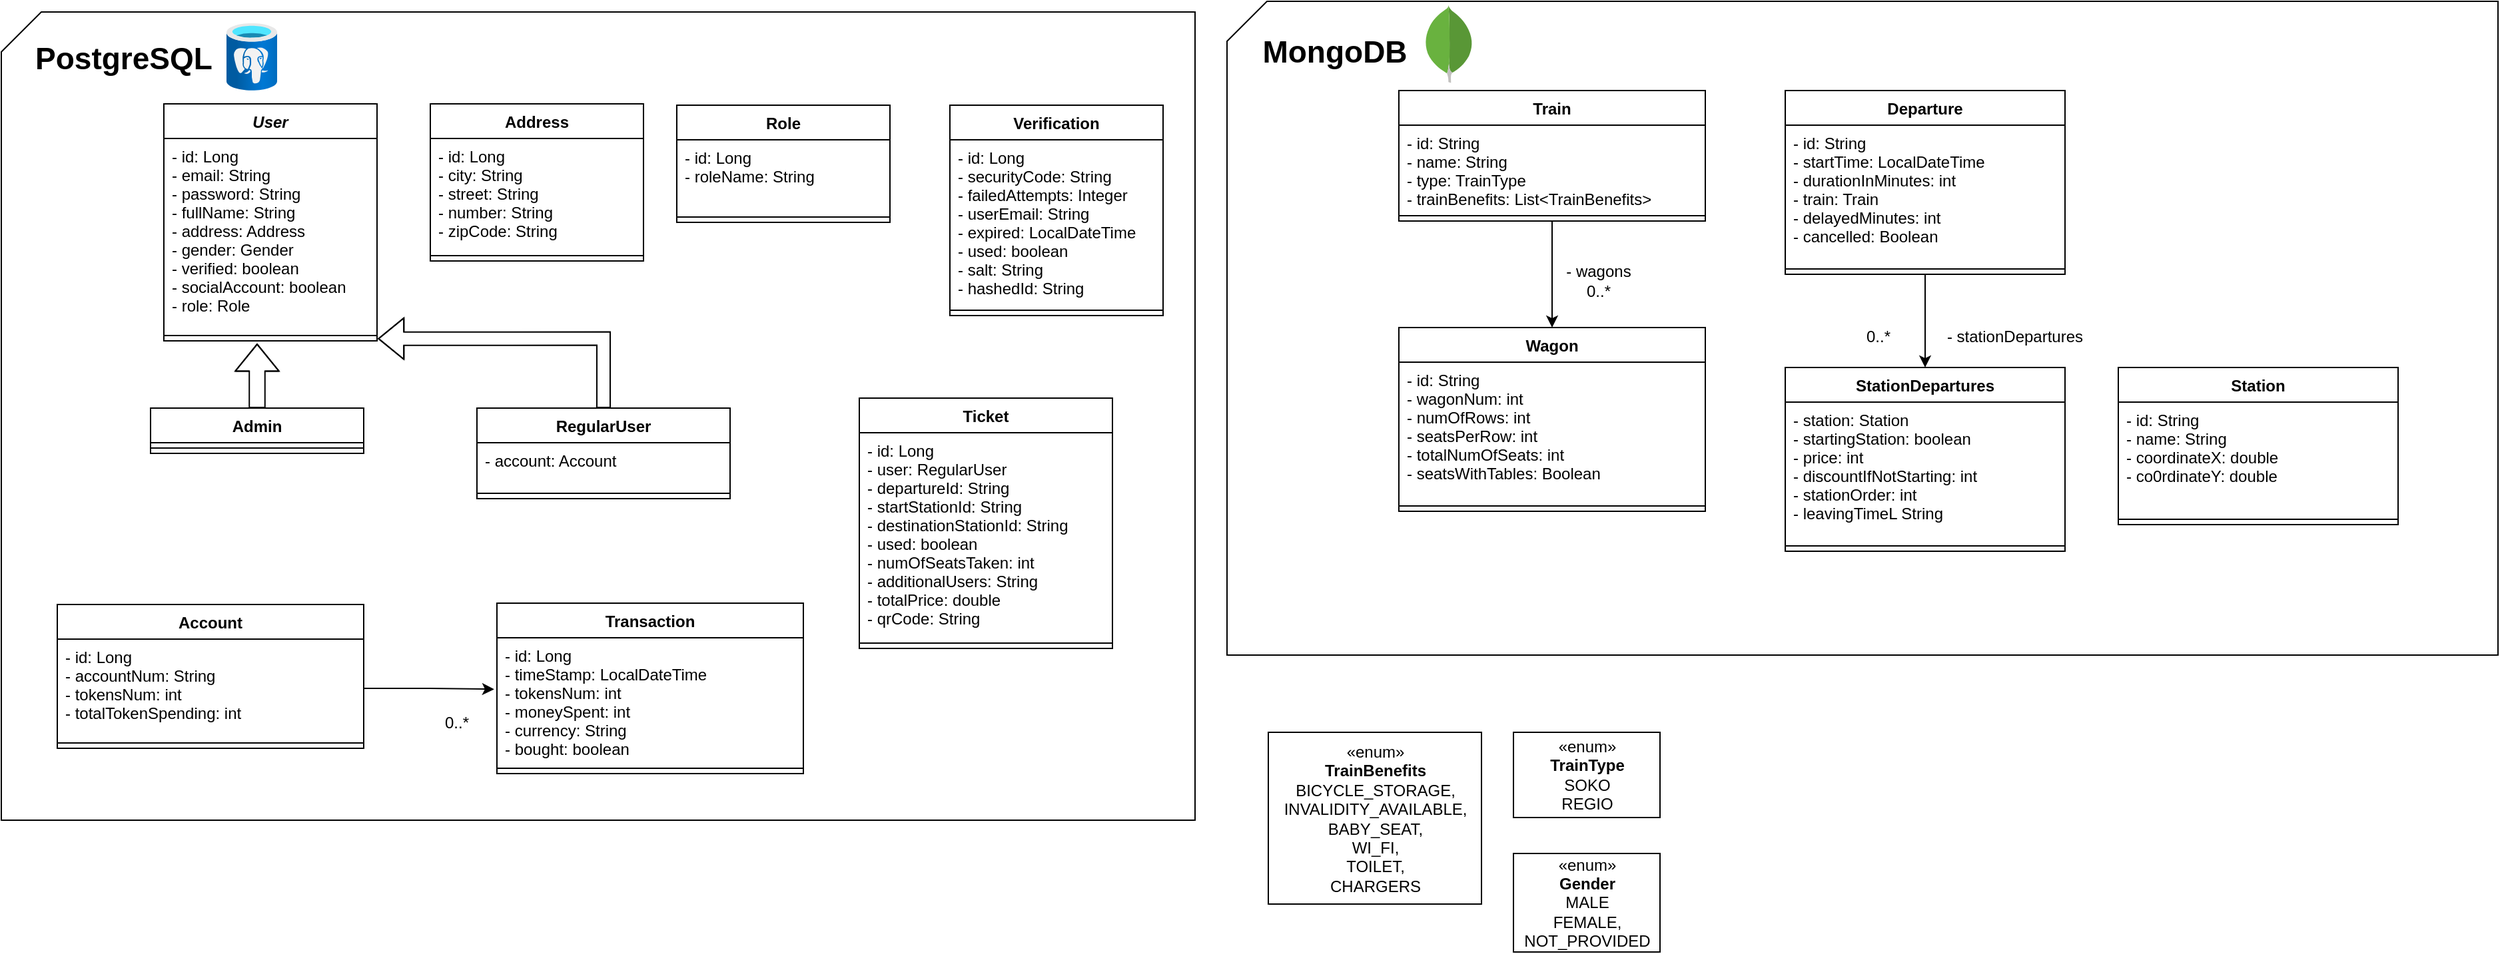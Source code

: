 <mxfile version="22.0.3" type="device">
  <diagram id="QyiR3dw7XH7lVBfc2ZSO" name="Page-1">
    <mxGraphModel dx="726" dy="491" grid="0" gridSize="10" guides="1" tooltips="1" connect="1" arrows="1" fold="1" page="1" pageScale="1" pageWidth="850" pageHeight="1100" math="0" shadow="0">
      <root>
        <mxCell id="0" />
        <mxCell id="1" parent="0" />
        <mxCell id="GHvzS7-rAwxbhNusEGIo-12" value="" style="shape=card;whiteSpace=wrap;html=1;" parent="1" vertex="1">
          <mxGeometry x="68" y="21" width="896" height="607" as="geometry" />
        </mxCell>
        <mxCell id="GHvzS7-rAwxbhNusEGIo-8" value="" style="shape=card;whiteSpace=wrap;html=1;" parent="1" vertex="1">
          <mxGeometry x="988" y="13" width="954" height="491" as="geometry" />
        </mxCell>
        <mxCell id="7FVc3WeMKuYTPJVrsuWi-1" value="User" style="swimlane;fontStyle=3;align=center;verticalAlign=top;childLayout=stackLayout;horizontal=1;startSize=26;horizontalStack=0;resizeParent=1;resizeParentMax=0;resizeLast=0;collapsible=1;marginBottom=0;movable=0;resizable=0;rotatable=0;deletable=0;editable=0;connectable=0;" parent="1" vertex="1">
          <mxGeometry x="190" y="90" width="160" height="178" as="geometry" />
        </mxCell>
        <mxCell id="7FVc3WeMKuYTPJVrsuWi-2" value="- id: Long&#xa;- email: String&#xa;- password: String&#xa;- fullName: String&#xa;- address: Address&#xa;- gender: Gender&#xa;- verified: boolean&#xa;- socialAccount: boolean&#xa;- role: Role" style="text;strokeColor=none;fillColor=none;align=left;verticalAlign=top;spacingLeft=4;spacingRight=4;overflow=hidden;rotatable=0;points=[[0,0.5],[1,0.5]];portConstraint=eastwest;" parent="7FVc3WeMKuYTPJVrsuWi-1" vertex="1">
          <mxGeometry y="26" width="160" height="144" as="geometry" />
        </mxCell>
        <mxCell id="7FVc3WeMKuYTPJVrsuWi-3" value="" style="line;strokeWidth=1;fillColor=none;align=left;verticalAlign=middle;spacingTop=-1;spacingLeft=3;spacingRight=3;rotatable=0;labelPosition=right;points=[];portConstraint=eastwest;strokeColor=inherit;" parent="7FVc3WeMKuYTPJVrsuWi-1" vertex="1">
          <mxGeometry y="170" width="160" height="8" as="geometry" />
        </mxCell>
        <mxCell id="7FVc3WeMKuYTPJVrsuWi-6" value="Address" style="swimlane;fontStyle=1;align=center;verticalAlign=top;childLayout=stackLayout;horizontal=1;startSize=26;horizontalStack=0;resizeParent=1;resizeParentMax=0;resizeLast=0;collapsible=1;marginBottom=0;movable=0;resizable=0;rotatable=0;deletable=0;editable=0;connectable=0;" parent="1" vertex="1">
          <mxGeometry x="390" y="90" width="160" height="118" as="geometry" />
        </mxCell>
        <mxCell id="7FVc3WeMKuYTPJVrsuWi-7" value="- id: Long&#xa;- city: String&#xa;- street: String&#xa;- number: String&#xa;- zipCode: String" style="text;strokeColor=none;fillColor=none;align=left;verticalAlign=top;spacingLeft=4;spacingRight=4;overflow=hidden;rotatable=0;points=[[0,0.5],[1,0.5]];portConstraint=eastwest;" parent="7FVc3WeMKuYTPJVrsuWi-6" vertex="1">
          <mxGeometry y="26" width="160" height="84" as="geometry" />
        </mxCell>
        <mxCell id="7FVc3WeMKuYTPJVrsuWi-8" value="" style="line;strokeWidth=1;fillColor=none;align=left;verticalAlign=middle;spacingTop=-1;spacingLeft=3;spacingRight=3;rotatable=0;labelPosition=right;points=[];portConstraint=eastwest;strokeColor=inherit;" parent="7FVc3WeMKuYTPJVrsuWi-6" vertex="1">
          <mxGeometry y="110" width="160" height="8" as="geometry" />
        </mxCell>
        <mxCell id="7FVc3WeMKuYTPJVrsuWi-19" style="edgeStyle=orthogonalEdgeStyle;shape=flexArrow;rounded=0;orthogonalLoop=1;jettySize=auto;html=1;exitX=0.5;exitY=0;exitDx=0;exitDy=0;entryX=1.004;entryY=1.044;entryDx=0;entryDy=0;entryPerimeter=0;" parent="1" source="7FVc3WeMKuYTPJVrsuWi-12" target="7FVc3WeMKuYTPJVrsuWi-2" edge="1">
          <mxGeometry relative="1" as="geometry" />
        </mxCell>
        <mxCell id="7FVc3WeMKuYTPJVrsuWi-12" value="RegularUser" style="swimlane;fontStyle=1;align=center;verticalAlign=top;childLayout=stackLayout;horizontal=1;startSize=26;horizontalStack=0;resizeParent=1;resizeParentMax=0;resizeLast=0;collapsible=1;marginBottom=0;movable=1;resizable=1;rotatable=1;deletable=1;editable=1;connectable=1;" parent="1" vertex="1">
          <mxGeometry x="425" y="318.5" width="190" height="68" as="geometry" />
        </mxCell>
        <mxCell id="7FVc3WeMKuYTPJVrsuWi-13" value="- account: Account&#xa;" style="text;strokeColor=none;fillColor=none;align=left;verticalAlign=top;spacingLeft=4;spacingRight=4;overflow=hidden;rotatable=0;points=[[0,0.5],[1,0.5]];portConstraint=eastwest;" parent="7FVc3WeMKuYTPJVrsuWi-12" vertex="1">
          <mxGeometry y="26" width="190" height="34" as="geometry" />
        </mxCell>
        <mxCell id="7FVc3WeMKuYTPJVrsuWi-14" value="" style="line;strokeWidth=1;fillColor=none;align=left;verticalAlign=middle;spacingTop=-1;spacingLeft=3;spacingRight=3;rotatable=0;labelPosition=right;points=[];portConstraint=eastwest;strokeColor=inherit;" parent="7FVc3WeMKuYTPJVrsuWi-12" vertex="1">
          <mxGeometry y="60" width="190" height="8" as="geometry" />
        </mxCell>
        <mxCell id="7FVc3WeMKuYTPJVrsuWi-18" style="edgeStyle=orthogonalEdgeStyle;rounded=0;orthogonalLoop=1;jettySize=auto;html=1;shape=flexArrow;width=11.765;endSize=6.4;" parent="1" source="7FVc3WeMKuYTPJVrsuWi-15" edge="1">
          <mxGeometry relative="1" as="geometry">
            <mxPoint x="260" y="270" as="targetPoint" />
          </mxGeometry>
        </mxCell>
        <mxCell id="7FVc3WeMKuYTPJVrsuWi-15" value="Admin" style="swimlane;fontStyle=1;align=center;verticalAlign=top;childLayout=stackLayout;horizontal=1;startSize=26;horizontalStack=0;resizeParent=1;resizeParentMax=0;resizeLast=0;collapsible=1;marginBottom=0;movable=1;resizable=1;rotatable=1;deletable=1;editable=1;connectable=1;" parent="1" vertex="1">
          <mxGeometry x="180" y="318.5" width="160" height="34" as="geometry" />
        </mxCell>
        <mxCell id="7FVc3WeMKuYTPJVrsuWi-17" value="" style="line;strokeWidth=1;fillColor=none;align=left;verticalAlign=middle;spacingTop=-1;spacingLeft=3;spacingRight=3;rotatable=0;labelPosition=right;points=[];portConstraint=eastwest;strokeColor=inherit;" parent="7FVc3WeMKuYTPJVrsuWi-15" vertex="1">
          <mxGeometry y="26" width="160" height="8" as="geometry" />
        </mxCell>
        <mxCell id="7FVc3WeMKuYTPJVrsuWi-29" value="Account" style="swimlane;fontStyle=1;align=center;verticalAlign=top;childLayout=stackLayout;horizontal=1;startSize=26;horizontalStack=0;resizeParent=1;resizeParentMax=0;resizeLast=0;collapsible=1;marginBottom=0;movable=1;resizable=1;rotatable=1;deletable=1;editable=1;connectable=1;" parent="1" vertex="1">
          <mxGeometry x="110" y="466" width="230" height="108" as="geometry" />
        </mxCell>
        <mxCell id="7FVc3WeMKuYTPJVrsuWi-30" value="- id: Long&#xa;- accountNum: String&#xa;- tokensNum: int&#xa;- totalTokenSpending: int" style="text;strokeColor=none;fillColor=none;align=left;verticalAlign=top;spacingLeft=4;spacingRight=4;overflow=hidden;rotatable=0;points=[[0,0.5],[1,0.5]];portConstraint=eastwest;" parent="7FVc3WeMKuYTPJVrsuWi-29" vertex="1">
          <mxGeometry y="26" width="230" height="74" as="geometry" />
        </mxCell>
        <mxCell id="7FVc3WeMKuYTPJVrsuWi-31" value="" style="line;strokeWidth=1;fillColor=none;align=left;verticalAlign=middle;spacingTop=-1;spacingLeft=3;spacingRight=3;rotatable=0;labelPosition=right;points=[];portConstraint=eastwest;strokeColor=inherit;" parent="7FVc3WeMKuYTPJVrsuWi-29" vertex="1">
          <mxGeometry y="100" width="230" height="8" as="geometry" />
        </mxCell>
        <mxCell id="7FVc3WeMKuYTPJVrsuWi-35" value="Transaction" style="swimlane;fontStyle=1;align=center;verticalAlign=top;childLayout=stackLayout;horizontal=1;startSize=26;horizontalStack=0;resizeParent=1;resizeParentMax=0;resizeLast=0;collapsible=1;marginBottom=0;movable=1;resizable=1;rotatable=1;deletable=1;editable=1;connectable=1;" parent="1" vertex="1">
          <mxGeometry x="440" y="465" width="230" height="128" as="geometry" />
        </mxCell>
        <mxCell id="7FVc3WeMKuYTPJVrsuWi-36" value="- id: Long&#xa;- timeStamp: LocalDateTime&#xa;- tokensNum: int&#xa;- moneySpent: int&#xa;- currency: String&#xa;- bought: boolean" style="text;strokeColor=none;fillColor=none;align=left;verticalAlign=top;spacingLeft=4;spacingRight=4;overflow=hidden;rotatable=0;points=[[0,0.5],[1,0.5]];portConstraint=eastwest;" parent="7FVc3WeMKuYTPJVrsuWi-35" vertex="1">
          <mxGeometry y="26" width="230" height="94" as="geometry" />
        </mxCell>
        <mxCell id="7FVc3WeMKuYTPJVrsuWi-37" value="" style="line;strokeWidth=1;fillColor=none;align=left;verticalAlign=middle;spacingTop=-1;spacingLeft=3;spacingRight=3;rotatable=0;labelPosition=right;points=[];portConstraint=eastwest;strokeColor=inherit;" parent="7FVc3WeMKuYTPJVrsuWi-35" vertex="1">
          <mxGeometry y="120" width="230" height="8" as="geometry" />
        </mxCell>
        <mxCell id="7FVc3WeMKuYTPJVrsuWi-39" value="0..*" style="text;html=1;strokeColor=none;fillColor=none;align=center;verticalAlign=middle;whiteSpace=wrap;rounded=0;" parent="1" vertex="1">
          <mxGeometry x="380" y="540" width="60" height="30" as="geometry" />
        </mxCell>
        <mxCell id="7FVc3WeMKuYTPJVrsuWi-52" style="edgeStyle=orthogonalEdgeStyle;rounded=0;orthogonalLoop=1;jettySize=auto;html=1;" parent="1" source="7FVc3WeMKuYTPJVrsuWi-43" target="7FVc3WeMKuYTPJVrsuWi-46" edge="1">
          <mxGeometry relative="1" as="geometry" />
        </mxCell>
        <mxCell id="7FVc3WeMKuYTPJVrsuWi-43" value="Train" style="swimlane;fontStyle=1;align=center;verticalAlign=top;childLayout=stackLayout;horizontal=1;startSize=26;horizontalStack=0;resizeParent=1;resizeParentMax=0;resizeLast=0;collapsible=1;marginBottom=0;movable=1;resizable=1;rotatable=1;deletable=1;editable=1;connectable=1;" parent="1" vertex="1">
          <mxGeometry x="1117" y="80" width="230" height="98" as="geometry" />
        </mxCell>
        <mxCell id="7FVc3WeMKuYTPJVrsuWi-44" value="- id: String&#xa;- name: String&#xa;- type: TrainType&#xa;- trainBenefits: List&lt;TrainBenefits&gt;" style="text;strokeColor=none;fillColor=none;align=left;verticalAlign=top;spacingLeft=4;spacingRight=4;overflow=hidden;rotatable=0;points=[[0,0.5],[1,0.5]];portConstraint=eastwest;" parent="7FVc3WeMKuYTPJVrsuWi-43" vertex="1">
          <mxGeometry y="26" width="230" height="64" as="geometry" />
        </mxCell>
        <mxCell id="7FVc3WeMKuYTPJVrsuWi-45" value="" style="line;strokeWidth=1;fillColor=none;align=left;verticalAlign=middle;spacingTop=-1;spacingLeft=3;spacingRight=3;rotatable=0;labelPosition=right;points=[];portConstraint=eastwest;strokeColor=inherit;" parent="7FVc3WeMKuYTPJVrsuWi-43" vertex="1">
          <mxGeometry y="90" width="230" height="8" as="geometry" />
        </mxCell>
        <mxCell id="7FVc3WeMKuYTPJVrsuWi-46" value="Wagon" style="swimlane;fontStyle=1;align=center;verticalAlign=top;childLayout=stackLayout;horizontal=1;startSize=26;horizontalStack=0;resizeParent=1;resizeParentMax=0;resizeLast=0;collapsible=1;marginBottom=0;movable=1;resizable=1;rotatable=1;deletable=1;editable=1;connectable=1;" parent="1" vertex="1">
          <mxGeometry x="1117" y="258" width="230" height="138" as="geometry" />
        </mxCell>
        <mxCell id="7FVc3WeMKuYTPJVrsuWi-47" value="- id: String&#xa;- wagonNum: int&#xa;- numOfRows: int&#xa;- seatsPerRow: int&#xa;- totalNumOfSeats: int&#xa;- seatsWithTables: Boolean" style="text;strokeColor=none;fillColor=none;align=left;verticalAlign=top;spacingLeft=4;spacingRight=4;overflow=hidden;rotatable=0;points=[[0,0.5],[1,0.5]];portConstraint=eastwest;" parent="7FVc3WeMKuYTPJVrsuWi-46" vertex="1">
          <mxGeometry y="26" width="230" height="104" as="geometry" />
        </mxCell>
        <mxCell id="7FVc3WeMKuYTPJVrsuWi-48" value="" style="line;strokeWidth=1;fillColor=none;align=left;verticalAlign=middle;spacingTop=-1;spacingLeft=3;spacingRight=3;rotatable=0;labelPosition=right;points=[];portConstraint=eastwest;strokeColor=inherit;" parent="7FVc3WeMKuYTPJVrsuWi-46" vertex="1">
          <mxGeometry y="130" width="230" height="8" as="geometry" />
        </mxCell>
        <mxCell id="7FVc3WeMKuYTPJVrsuWi-51" value="«enum»&lt;br&gt;&lt;b&gt;TrainType&lt;br&gt;&lt;/b&gt;SOKO&lt;br&gt;REGIO" style="html=1;" parent="1" vertex="1">
          <mxGeometry x="1203" y="562" width="110" height="64" as="geometry" />
        </mxCell>
        <mxCell id="7FVc3WeMKuYTPJVrsuWi-54" value="- wagons&lt;br&gt;0..*" style="text;html=1;strokeColor=none;fillColor=none;align=center;verticalAlign=middle;whiteSpace=wrap;rounded=0;" parent="1" vertex="1">
          <mxGeometry x="1237" y="208" width="60" height="30" as="geometry" />
        </mxCell>
        <mxCell id="7FVc3WeMKuYTPJVrsuWi-55" value="Station" style="swimlane;fontStyle=1;align=center;verticalAlign=top;childLayout=stackLayout;horizontal=1;startSize=26;horizontalStack=0;resizeParent=1;resizeParentMax=0;resizeLast=0;collapsible=1;marginBottom=0;movable=1;resizable=1;rotatable=1;deletable=1;editable=1;connectable=1;" parent="1" vertex="1">
          <mxGeometry x="1657" y="288" width="210" height="118" as="geometry" />
        </mxCell>
        <mxCell id="7FVc3WeMKuYTPJVrsuWi-56" value="- id: String&#xa;- name: String&#xa;- coordinateX: double&#xa;- co0rdinateY: double" style="text;strokeColor=none;fillColor=none;align=left;verticalAlign=top;spacingLeft=4;spacingRight=4;overflow=hidden;rotatable=0;points=[[0,0.5],[1,0.5]];portConstraint=eastwest;" parent="7FVc3WeMKuYTPJVrsuWi-55" vertex="1">
          <mxGeometry y="26" width="210" height="84" as="geometry" />
        </mxCell>
        <mxCell id="7FVc3WeMKuYTPJVrsuWi-57" value="" style="line;strokeWidth=1;fillColor=none;align=left;verticalAlign=middle;spacingTop=-1;spacingLeft=3;spacingRight=3;rotatable=0;labelPosition=right;points=[];portConstraint=eastwest;strokeColor=inherit;" parent="7FVc3WeMKuYTPJVrsuWi-55" vertex="1">
          <mxGeometry y="110" width="210" height="8" as="geometry" />
        </mxCell>
        <mxCell id="7FVc3WeMKuYTPJVrsuWi-58" value="Departure" style="swimlane;fontStyle=1;align=center;verticalAlign=top;childLayout=stackLayout;horizontal=1;startSize=26;horizontalStack=0;resizeParent=1;resizeParentMax=0;resizeLast=0;collapsible=1;marginBottom=0;movable=1;resizable=1;rotatable=1;deletable=1;editable=1;connectable=1;" parent="1" vertex="1">
          <mxGeometry x="1407" y="80" width="210" height="138" as="geometry" />
        </mxCell>
        <mxCell id="7FVc3WeMKuYTPJVrsuWi-59" value="- id: String&#xa;- startTime: LocalDateTime&#xa;- durationInMinutes: int&#xa;- train: Train&#xa;- delayedMinutes: int&#xa;- cancelled: Boolean" style="text;strokeColor=none;fillColor=none;align=left;verticalAlign=top;spacingLeft=4;spacingRight=4;overflow=hidden;rotatable=0;points=[[0,0.5],[1,0.5]];portConstraint=eastwest;" parent="7FVc3WeMKuYTPJVrsuWi-58" vertex="1">
          <mxGeometry y="26" width="210" height="104" as="geometry" />
        </mxCell>
        <mxCell id="7FVc3WeMKuYTPJVrsuWi-60" value="" style="line;strokeWidth=1;fillColor=none;align=left;verticalAlign=middle;spacingTop=-1;spacingLeft=3;spacingRight=3;rotatable=0;labelPosition=right;points=[];portConstraint=eastwest;strokeColor=inherit;" parent="7FVc3WeMKuYTPJVrsuWi-58" vertex="1">
          <mxGeometry y="130" width="210" height="8" as="geometry" />
        </mxCell>
        <mxCell id="7FVc3WeMKuYTPJVrsuWi-99" value="Ticket" style="swimlane;fontStyle=1;align=center;verticalAlign=top;childLayout=stackLayout;horizontal=1;startSize=26;horizontalStack=0;resizeParent=1;resizeParentMax=0;resizeLast=0;collapsible=1;marginBottom=0;movable=1;resizable=1;rotatable=1;deletable=1;editable=1;connectable=1;" parent="1" vertex="1">
          <mxGeometry x="712" y="311" width="190" height="188" as="geometry" />
        </mxCell>
        <mxCell id="7FVc3WeMKuYTPJVrsuWi-100" value="- id: Long&#xa;- user: RegularUser&#xa;- departureId: String&#xa;- startStationId: String&#xa;- destinationStationId: String&#xa;- used: boolean&#xa;- numOfSeatsTaken: int&#xa;- additionalUsers: String&#xa;- totalPrice: double&#xa;- qrCode: String" style="text;strokeColor=none;fillColor=none;align=left;verticalAlign=top;spacingLeft=4;spacingRight=4;overflow=hidden;rotatable=0;points=[[0,0.5],[1,0.5]];portConstraint=eastwest;" parent="7FVc3WeMKuYTPJVrsuWi-99" vertex="1">
          <mxGeometry y="26" width="190" height="154" as="geometry" />
        </mxCell>
        <mxCell id="7FVc3WeMKuYTPJVrsuWi-101" value="" style="line;strokeWidth=1;fillColor=none;align=left;verticalAlign=middle;spacingTop=-1;spacingLeft=3;spacingRight=3;rotatable=0;labelPosition=right;points=[];portConstraint=eastwest;strokeColor=inherit;" parent="7FVc3WeMKuYTPJVrsuWi-99" vertex="1">
          <mxGeometry y="180" width="190" height="8" as="geometry" />
        </mxCell>
        <mxCell id="7FVc3WeMKuYTPJVrsuWi-114" value="StationDepartures" style="swimlane;fontStyle=1;align=center;verticalAlign=top;childLayout=stackLayout;horizontal=1;startSize=26;horizontalStack=0;resizeParent=1;resizeParentMax=0;resizeLast=0;collapsible=1;marginBottom=0;movable=1;resizable=1;rotatable=1;deletable=1;editable=1;connectable=1;" parent="1" vertex="1">
          <mxGeometry x="1407" y="288" width="210" height="138" as="geometry" />
        </mxCell>
        <mxCell id="7FVc3WeMKuYTPJVrsuWi-115" value="- station: Station&#xa;- startingStation: boolean&#xa;- price: int&#xa;- discountIfNotStarting: int&#xa;- stationOrder: int&#xa;- leavingTimeL String" style="text;strokeColor=none;fillColor=none;align=left;verticalAlign=top;spacingLeft=4;spacingRight=4;overflow=hidden;rotatable=0;points=[[0,0.5],[1,0.5]];portConstraint=eastwest;" parent="7FVc3WeMKuYTPJVrsuWi-114" vertex="1">
          <mxGeometry y="26" width="210" height="104" as="geometry" />
        </mxCell>
        <mxCell id="7FVc3WeMKuYTPJVrsuWi-116" value="" style="line;strokeWidth=1;fillColor=none;align=left;verticalAlign=middle;spacingTop=-1;spacingLeft=3;spacingRight=3;rotatable=0;labelPosition=right;points=[];portConstraint=eastwest;strokeColor=inherit;" parent="7FVc3WeMKuYTPJVrsuWi-114" vertex="1">
          <mxGeometry y="130" width="210" height="8" as="geometry" />
        </mxCell>
        <mxCell id="7FVc3WeMKuYTPJVrsuWi-118" value="- stationDepartures" style="text;html=1;strokeColor=none;fillColor=none;align=center;verticalAlign=middle;whiteSpace=wrap;rounded=0;" parent="1" vertex="1">
          <mxGeometry x="1522" y="250" width="115" height="30" as="geometry" />
        </mxCell>
        <mxCell id="7FVc3WeMKuYTPJVrsuWi-119" value="0..*" style="text;html=1;strokeColor=none;fillColor=none;align=center;verticalAlign=middle;whiteSpace=wrap;rounded=0;" parent="1" vertex="1">
          <mxGeometry x="1447" y="250" width="60" height="30" as="geometry" />
        </mxCell>
        <mxCell id="zYRJWL4uUYDDXgaBuuwR-2" value="«enum»&lt;br&gt;&lt;b&gt;Gender&lt;br&gt;&lt;/b&gt;MALE&lt;br&gt;FEMALE,&lt;br&gt;NOT_PROVIDED" style="html=1;" parent="1" vertex="1">
          <mxGeometry x="1203" y="653" width="110" height="74" as="geometry" />
        </mxCell>
        <mxCell id="GHvzS7-rAwxbhNusEGIo-1" value="«enum»&lt;br&gt;&lt;b&gt;TrainBenefits&lt;br&gt;&lt;/b&gt;BICYCLE_STORAGE,&lt;br&gt;INVALIDITY_AVAILABLE,&lt;br&gt;BABY_SEAT,&lt;br&gt;WI_FI,&lt;br&gt;TOILET,&lt;br&gt;CHARGERS" style="html=1;" parent="1" vertex="1">
          <mxGeometry x="1019" y="562" width="160" height="129" as="geometry" />
        </mxCell>
        <mxCell id="GHvzS7-rAwxbhNusEGIo-2" value="Role" style="swimlane;fontStyle=1;align=center;verticalAlign=top;childLayout=stackLayout;horizontal=1;startSize=26;horizontalStack=0;resizeParent=1;resizeParentMax=0;resizeLast=0;collapsible=1;marginBottom=0;movable=1;resizable=1;rotatable=1;deletable=1;editable=1;connectable=1;locked=0;" parent="1" vertex="1">
          <mxGeometry x="575" y="91" width="160" height="88" as="geometry" />
        </mxCell>
        <mxCell id="GHvzS7-rAwxbhNusEGIo-3" value="- id: Long&#xa;- roleName: String" style="text;strokeColor=none;fillColor=none;align=left;verticalAlign=top;spacingLeft=4;spacingRight=4;overflow=hidden;rotatable=0;points=[[0,0.5],[1,0.5]];portConstraint=eastwest;" parent="GHvzS7-rAwxbhNusEGIo-2" vertex="1">
          <mxGeometry y="26" width="160" height="54" as="geometry" />
        </mxCell>
        <mxCell id="GHvzS7-rAwxbhNusEGIo-4" value="" style="line;strokeWidth=1;fillColor=none;align=left;verticalAlign=middle;spacingTop=-1;spacingLeft=3;spacingRight=3;rotatable=0;labelPosition=right;points=[];portConstraint=eastwest;strokeColor=inherit;" parent="GHvzS7-rAwxbhNusEGIo-2" vertex="1">
          <mxGeometry y="80" width="160" height="8" as="geometry" />
        </mxCell>
        <mxCell id="GHvzS7-rAwxbhNusEGIo-5" value="Verification" style="swimlane;fontStyle=1;align=center;verticalAlign=top;childLayout=stackLayout;horizontal=1;startSize=26;horizontalStack=0;resizeParent=1;resizeParentMax=0;resizeLast=0;collapsible=1;marginBottom=0;movable=1;resizable=1;rotatable=1;deletable=1;editable=1;connectable=1;locked=0;" parent="1" vertex="1">
          <mxGeometry x="780" y="91" width="160" height="158" as="geometry" />
        </mxCell>
        <mxCell id="GHvzS7-rAwxbhNusEGIo-6" value="- id: Long&#xa;- securityCode: String&#xa;- failedAttempts: Integer&#xa;- userEmail: String&#xa;- expired: LocalDateTime&#xa;- used: boolean&#xa;- salt: String&#xa;- hashedId: String" style="text;strokeColor=none;fillColor=none;align=left;verticalAlign=top;spacingLeft=4;spacingRight=4;overflow=hidden;rotatable=0;points=[[0,0.5],[1,0.5]];portConstraint=eastwest;" parent="GHvzS7-rAwxbhNusEGIo-5" vertex="1">
          <mxGeometry y="26" width="160" height="124" as="geometry" />
        </mxCell>
        <mxCell id="GHvzS7-rAwxbhNusEGIo-7" value="" style="line;strokeWidth=1;fillColor=none;align=left;verticalAlign=middle;spacingTop=-1;spacingLeft=3;spacingRight=3;rotatable=0;labelPosition=right;points=[];portConstraint=eastwest;strokeColor=inherit;" parent="GHvzS7-rAwxbhNusEGIo-5" vertex="1">
          <mxGeometry y="150" width="160" height="8" as="geometry" />
        </mxCell>
        <mxCell id="GHvzS7-rAwxbhNusEGIo-9" value="" style="edgeStyle=orthogonalEdgeStyle;rounded=0;orthogonalLoop=1;jettySize=auto;html=1;endArrow=classic;endFill=1;" parent="1" source="7FVc3WeMKuYTPJVrsuWi-58" target="7FVc3WeMKuYTPJVrsuWi-114" edge="1">
          <mxGeometry relative="1" as="geometry">
            <mxPoint x="1512" y="218" as="sourcePoint" />
            <mxPoint x="1512" y="288" as="targetPoint" />
          </mxGeometry>
        </mxCell>
        <mxCell id="GHvzS7-rAwxbhNusEGIo-10" value="&lt;font size=&quot;1&quot; style=&quot;&quot;&gt;&lt;b style=&quot;font-size: 23px;&quot;&gt;MongoDB&lt;/b&gt;&lt;/font&gt;" style="text;html=1;strokeColor=none;fillColor=none;align=center;verticalAlign=middle;whiteSpace=wrap;rounded=0;" parent="1" vertex="1">
          <mxGeometry x="1039" y="36" width="60" height="30" as="geometry" />
        </mxCell>
        <mxCell id="GHvzS7-rAwxbhNusEGIo-11" value="" style="dashed=0;outlineConnect=0;html=1;align=center;labelPosition=center;verticalLabelPosition=bottom;verticalAlign=top;shape=mxgraph.weblogos.mongodb" parent="1" vertex="1">
          <mxGeometry x="1136" y="16" width="37.2" height="58.2" as="geometry" />
        </mxCell>
        <mxCell id="GHvzS7-rAwxbhNusEGIo-13" value="&lt;font size=&quot;1&quot; style=&quot;&quot;&gt;&lt;b style=&quot;font-size: 23px;&quot;&gt;PostgreSQL&lt;/b&gt;&lt;/font&gt;" style="text;html=1;strokeColor=none;fillColor=none;align=center;verticalAlign=middle;whiteSpace=wrap;rounded=0;" parent="1" vertex="1">
          <mxGeometry x="130" y="41" width="60" height="30" as="geometry" />
        </mxCell>
        <mxCell id="GHvzS7-rAwxbhNusEGIo-14" value="" style="image;aspect=fixed;html=1;points=[];align=center;fontSize=12;image=img/lib/azure2/databases/Azure_Database_PostgreSQL_Server.svg;" parent="1" vertex="1">
          <mxGeometry x="237" y="29.33" width="38" height="50.67" as="geometry" />
        </mxCell>
        <mxCell id="eCpnfAnm63V2MOhAZuxF-1" style="edgeStyle=orthogonalEdgeStyle;rounded=0;orthogonalLoop=1;jettySize=auto;html=1;exitX=1;exitY=0.5;exitDx=0;exitDy=0;entryX=-0.009;entryY=0.411;entryDx=0;entryDy=0;entryPerimeter=0;" edge="1" parent="1" source="7FVc3WeMKuYTPJVrsuWi-30" target="7FVc3WeMKuYTPJVrsuWi-36">
          <mxGeometry relative="1" as="geometry" />
        </mxCell>
      </root>
    </mxGraphModel>
  </diagram>
</mxfile>
